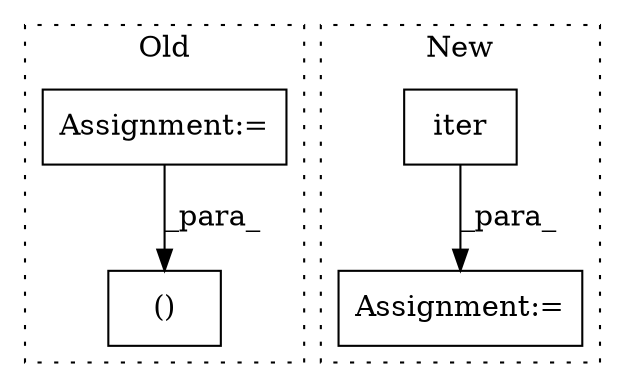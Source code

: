 digraph G {
subgraph cluster0 {
1 [label="()" a="106" s="8911" l="33" shape="box"];
4 [label="Assignment:=" a="7" s="7486" l="3" shape="box"];
label = "Old";
style="dotted";
}
subgraph cluster1 {
2 [label="iter" a="32" s="9401,9426" l="5,1" shape="box"];
3 [label="Assignment:=" a="7" s="9380" l="1" shape="box"];
label = "New";
style="dotted";
}
2 -> 3 [label="_para_"];
4 -> 1 [label="_para_"];
}